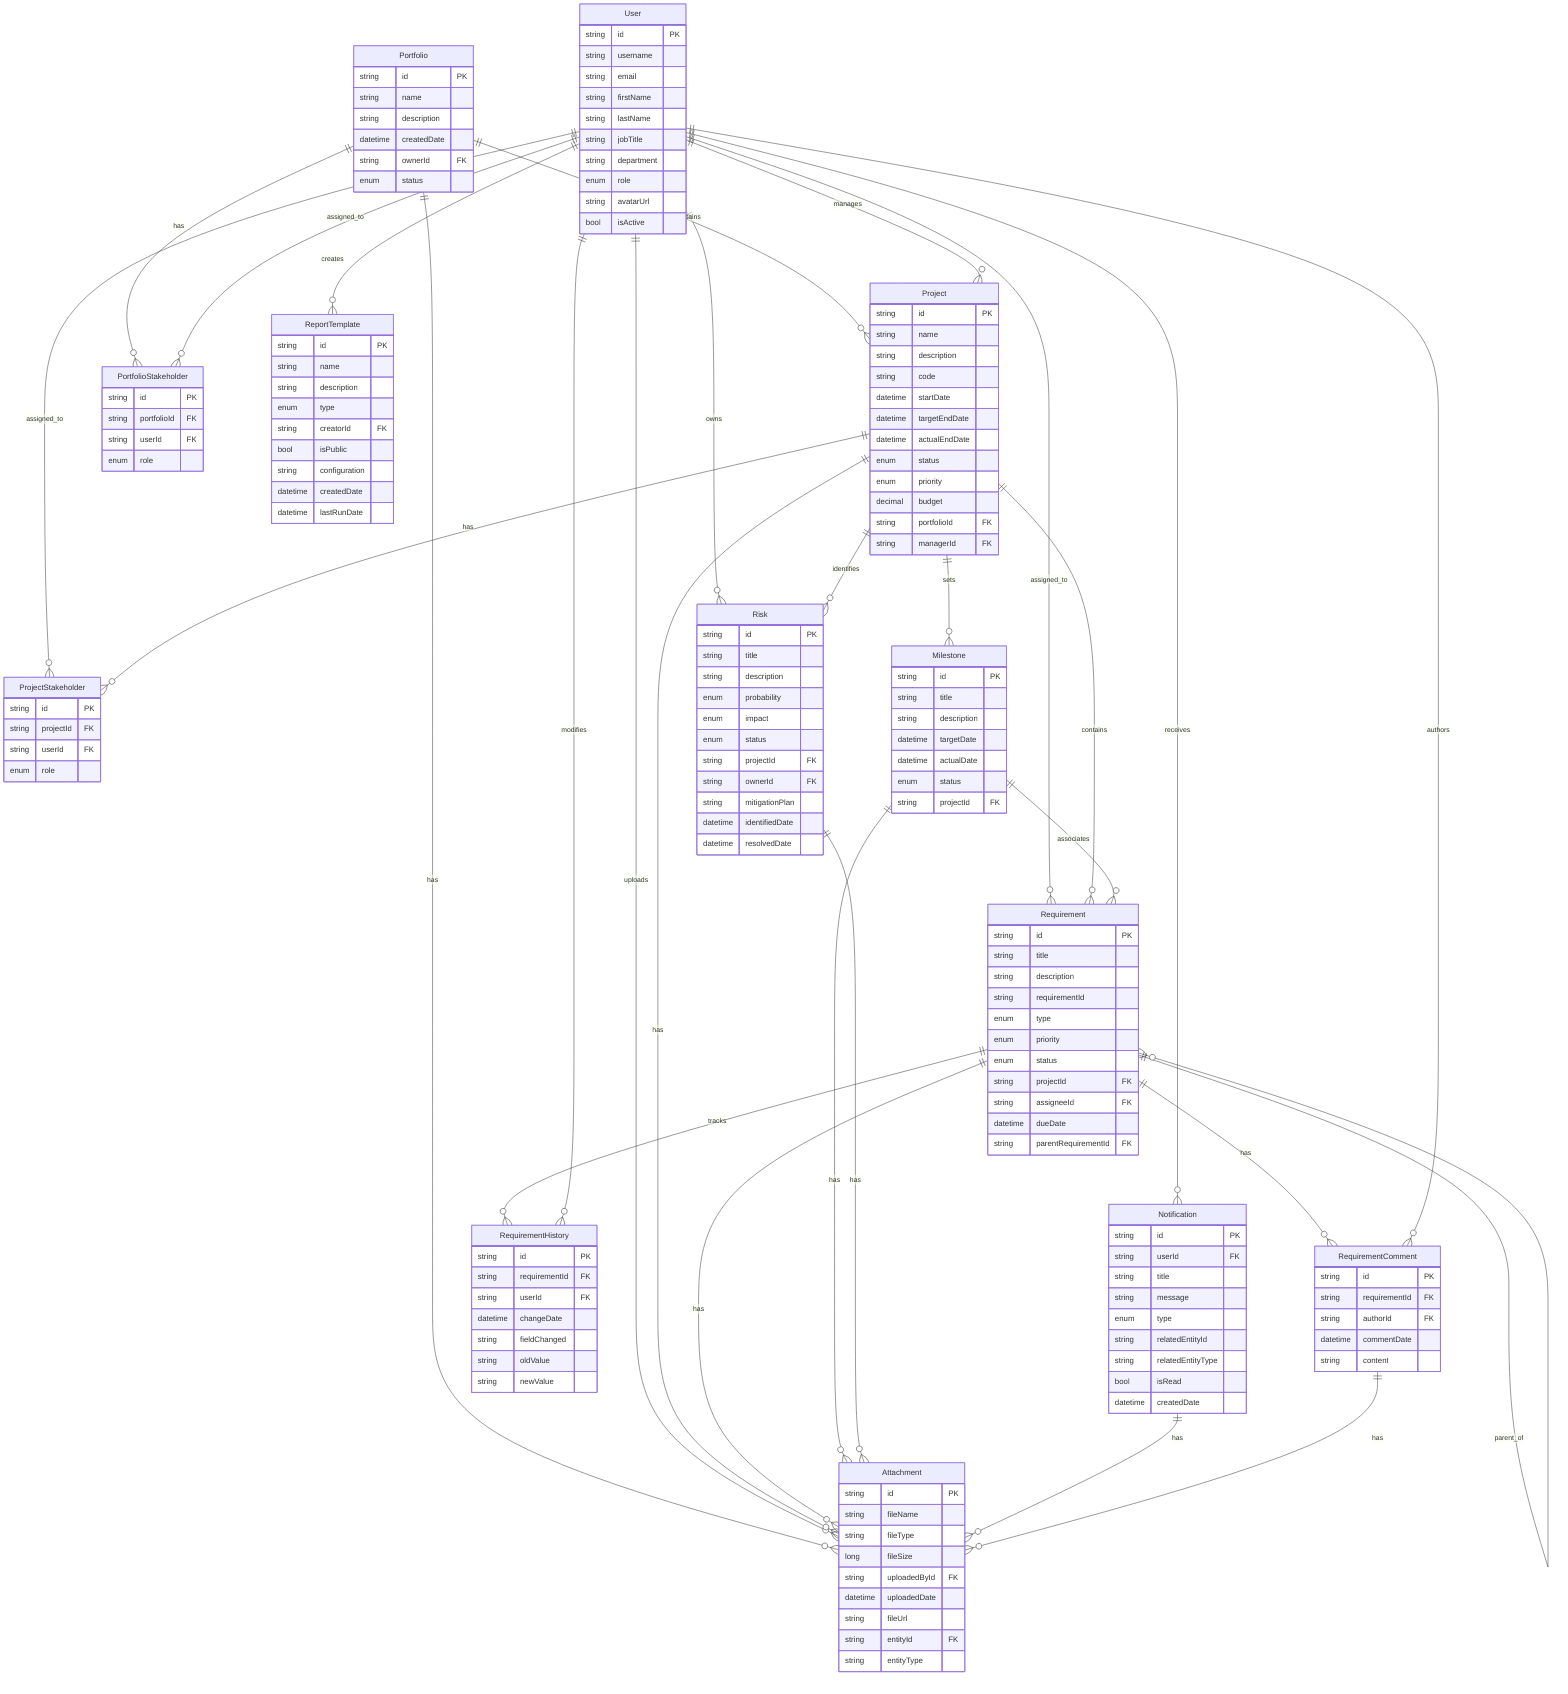 erDiagram
    Portfolio ||--o{ Project : contains
    Portfolio ||--o{ PortfolioStakeholder : has
    Portfolio ||--o{ Attachment : has
    User ||--o{ PortfolioStakeholder : assigned_to
    User ||--o{ ProjectStakeholder : assigned_to
    User ||--o{ Project : manages
    User ||--o{ Requirement : assigned_to
    User ||--o{ Risk : owns
    User ||--o{ Attachment : uploads
    Project ||--o{ Requirement : contains
    Project ||--o{ Risk : identifies
    Project ||--o{ Milestone : sets
    Project ||--o{ ProjectStakeholder : has
    Project ||--o{ Attachment : has
    Requirement ||--o{ Attachment : has
    Requirement ||--o{ RequirementComment : has
    Requirement ||--o{ RequirementHistory : tracks
    Requirement ||--o{ Requirement : parent_of
    Milestone ||--o{ Requirement : associates
    Milestone ||--o{ Attachment : has
    Risk ||--o{ Attachment : has
    Notification ||--o{ Attachment : has
    RequirementComment ||--o{ Attachment : has
    User ||--o{ RequirementComment : authors
    User ||--o{ RequirementHistory : modifies
    User ||--o{ Notification : receives
    User ||--o{ ReportTemplate : creates
    
    Portfolio {
        string id PK
        string name
        string description
        datetime createdDate
        string ownerId FK
        enum status
    }
    
    Project {
        string id PK
        string name
        string description
        string code
        datetime startDate
        datetime targetEndDate
        datetime actualEndDate
        enum status
        enum priority
        decimal budget
        string portfolioId FK
        string managerId FK
    }
    
    Requirement {
        string id PK
        string title
        string description
        string requirementId 
        enum type
        enum priority
        enum status
        string projectId FK
        string assigneeId FK
        datetime dueDate
        string parentRequirementId FK
    }
    
    Milestone {
        string id PK
        string title
        string description
        datetime targetDate
        datetime actualDate
        enum status
        string projectId FK
    }
    
    Risk {
        string id PK
        string title
        string description
        enum probability
        enum impact
        enum status
        string projectId FK
        string ownerId FK
        string mitigationPlan
        datetime identifiedDate
        datetime resolvedDate
    }
    
    Attachment {
        string id PK
        string fileName
        string fileType
        long fileSize
        string uploadedById FK
        datetime uploadedDate
        string fileUrl
        string entityId FK
        string entityType
    }
    
    User {
        string id PK
        string username
        string email
        string firstName
        string lastName
        string jobTitle
        string department
        enum role
        string avatarUrl
        bool isActive
    }
    
    PortfolioStakeholder {
        string id PK
        string portfolioId FK
        string userId FK
        enum role
    }
    
    ProjectStakeholder {
        string id PK
        string projectId FK
        string userId FK
        enum role
    }
    
    RequirementComment {
        string id PK
        string requirementId FK
        string authorId FK
        datetime commentDate
        string content
    }
    
    RequirementHistory {
        string id PK
        string requirementId FK
        string userId FK
        datetime changeDate
        string fieldChanged
        string oldValue
        string newValue
    }
    
    Notification {
        string id PK
        string userId FK
        string title
        string message
        enum type
        string relatedEntityId
        string relatedEntityType
        bool isRead
        datetime createdDate
    }
    
    ReportTemplate {
        string id PK
        string name
        string description
        enum type
        string creatorId FK
        bool isPublic
        string configuration
        datetime createdDate
        datetime lastRunDate
    }